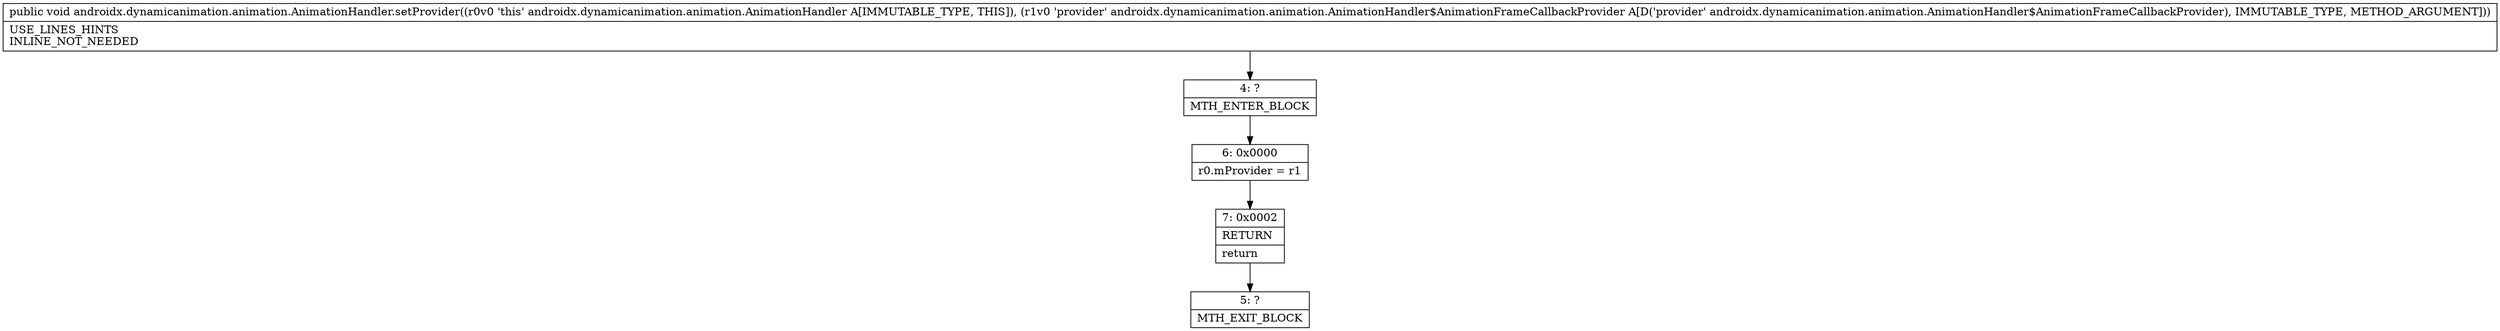 digraph "CFG forandroidx.dynamicanimation.animation.AnimationHandler.setProvider(Landroidx\/dynamicanimation\/animation\/AnimationHandler$AnimationFrameCallbackProvider;)V" {
Node_4 [shape=record,label="{4\:\ ?|MTH_ENTER_BLOCK\l}"];
Node_6 [shape=record,label="{6\:\ 0x0000|r0.mProvider = r1\l}"];
Node_7 [shape=record,label="{7\:\ 0x0002|RETURN\l|return\l}"];
Node_5 [shape=record,label="{5\:\ ?|MTH_EXIT_BLOCK\l}"];
MethodNode[shape=record,label="{public void androidx.dynamicanimation.animation.AnimationHandler.setProvider((r0v0 'this' androidx.dynamicanimation.animation.AnimationHandler A[IMMUTABLE_TYPE, THIS]), (r1v0 'provider' androidx.dynamicanimation.animation.AnimationHandler$AnimationFrameCallbackProvider A[D('provider' androidx.dynamicanimation.animation.AnimationHandler$AnimationFrameCallbackProvider), IMMUTABLE_TYPE, METHOD_ARGUMENT]))  | USE_LINES_HINTS\lINLINE_NOT_NEEDED\l}"];
MethodNode -> Node_4;Node_4 -> Node_6;
Node_6 -> Node_7;
Node_7 -> Node_5;
}

